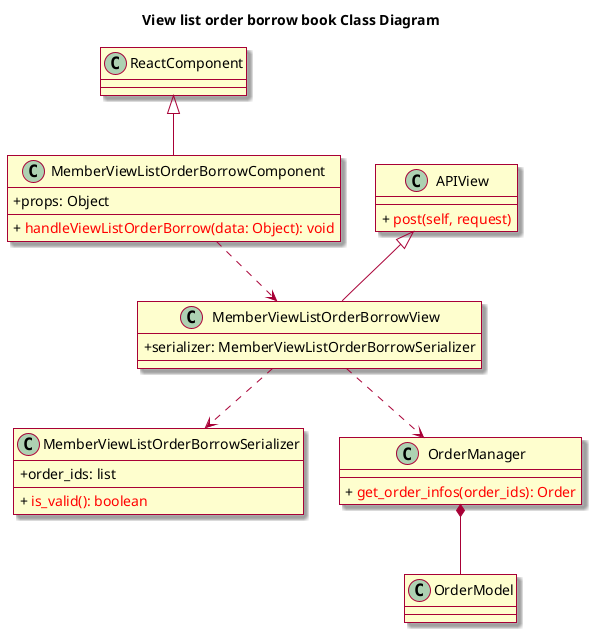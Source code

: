 @startuml
skin rose
skinparam classAttributeIconSize 0

title View list order borrow book Class Diagram
class ReactComponent

class MemberViewListOrderBorrowComponent {
	+ props: Object
	+ {method} <color:red> handleViewListOrderBorrow(data: Object): void
}

class MemberViewListOrderBorrowView {
	+ serializer: MemberViewListOrderBorrowSerializer
}

class APIView {
	+ {method} <color:red> post(self, request)
}

class MemberViewListOrderBorrowSerializer {
	+  order_ids: list
	+ {method} <color:red> is_valid(): boolean
}

class OrderManager {
	+ {method} <color:red> get_order_infos(order_ids): Order
}

class OrderModel {
}

ReactComponent <|-- MemberViewListOrderBorrowComponent
APIView <|-- MemberViewListOrderBorrowView
MemberViewListOrderBorrowComponent ..> MemberViewListOrderBorrowView
MemberViewListOrderBorrowView ..> MemberViewListOrderBorrowSerializer
MemberViewListOrderBorrowView ..> OrderManager
OrderManager *-- OrderModel
@enduml
